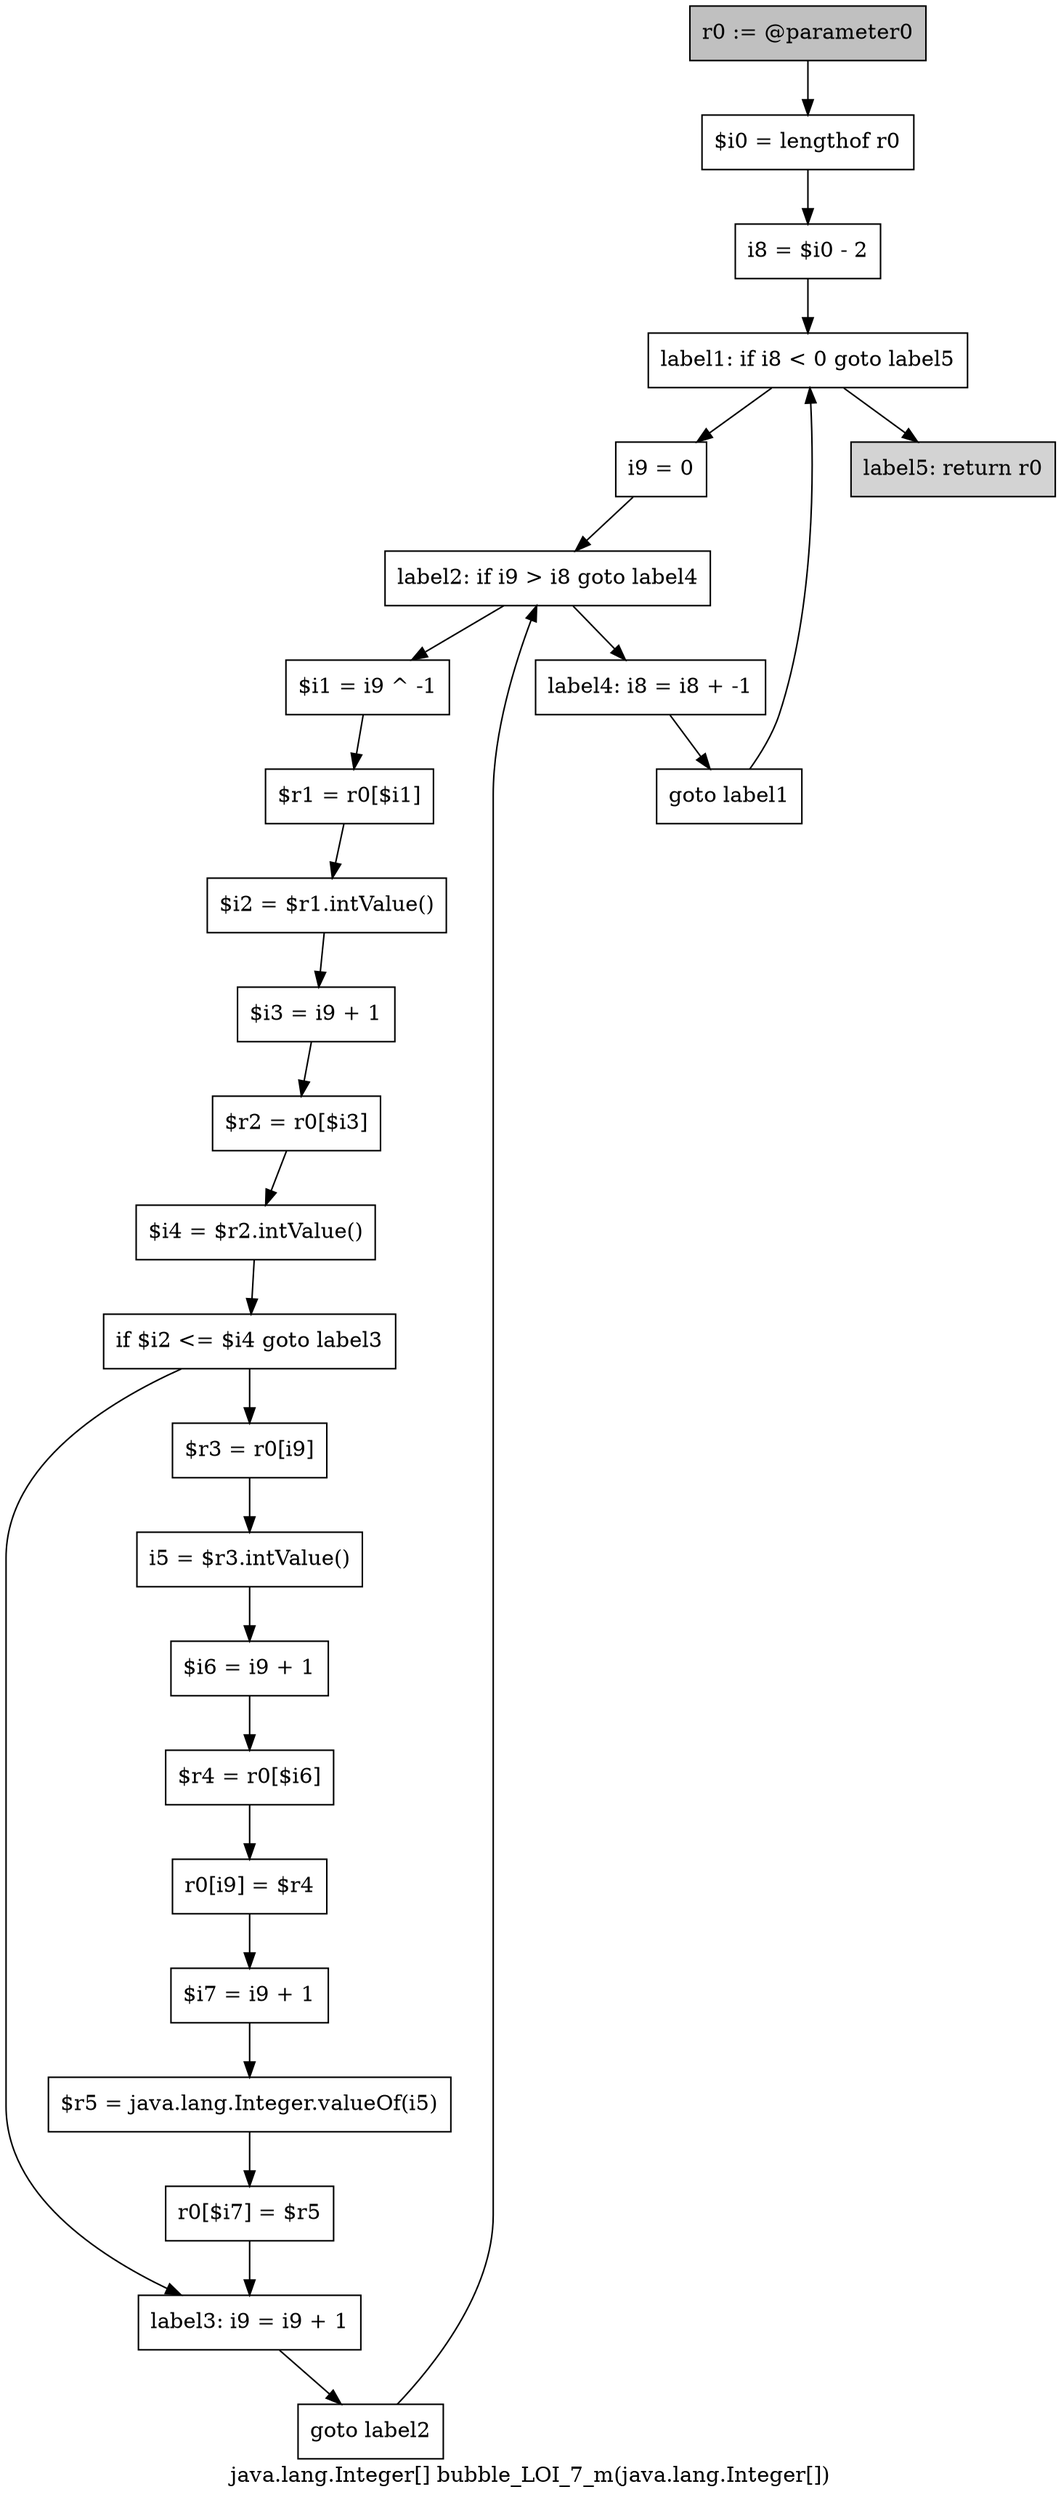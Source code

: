 digraph "java.lang.Integer[] bubble_LOI_7_m(java.lang.Integer[])" {
    label="java.lang.Integer[] bubble_LOI_7_m(java.lang.Integer[])";
    node [shape=box];
    "0" [style=filled,fillcolor=gray,label="r0 := @parameter0",];
    "1" [label="$i0 = lengthof r0",];
    "0"->"1";
    "2" [label="i8 = $i0 - 2",];
    "1"->"2";
    "3" [label="label1: if i8 < 0 goto label5",];
    "2"->"3";
    "4" [label="i9 = 0",];
    "3"->"4";
    "25" [style=filled,fillcolor=lightgray,label="label5: return r0",];
    "3"->"25";
    "5" [label="label2: if i9 > i8 goto label4",];
    "4"->"5";
    "6" [label="$i1 = i9 ^ -1",];
    "5"->"6";
    "23" [label="label4: i8 = i8 + -1",];
    "5"->"23";
    "7" [label="$r1 = r0[$i1]",];
    "6"->"7";
    "8" [label="$i2 = $r1.intValue()",];
    "7"->"8";
    "9" [label="$i3 = i9 + 1",];
    "8"->"9";
    "10" [label="$r2 = r0[$i3]",];
    "9"->"10";
    "11" [label="$i4 = $r2.intValue()",];
    "10"->"11";
    "12" [label="if $i2 <= $i4 goto label3",];
    "11"->"12";
    "13" [label="$r3 = r0[i9]",];
    "12"->"13";
    "21" [label="label3: i9 = i9 + 1",];
    "12"->"21";
    "14" [label="i5 = $r3.intValue()",];
    "13"->"14";
    "15" [label="$i6 = i9 + 1",];
    "14"->"15";
    "16" [label="$r4 = r0[$i6]",];
    "15"->"16";
    "17" [label="r0[i9] = $r4",];
    "16"->"17";
    "18" [label="$i7 = i9 + 1",];
    "17"->"18";
    "19" [label="$r5 = java.lang.Integer.valueOf(i5)",];
    "18"->"19";
    "20" [label="r0[$i7] = $r5",];
    "19"->"20";
    "20"->"21";
    "22" [label="goto label2",];
    "21"->"22";
    "22"->"5";
    "24" [label="goto label1",];
    "23"->"24";
    "24"->"3";
}

